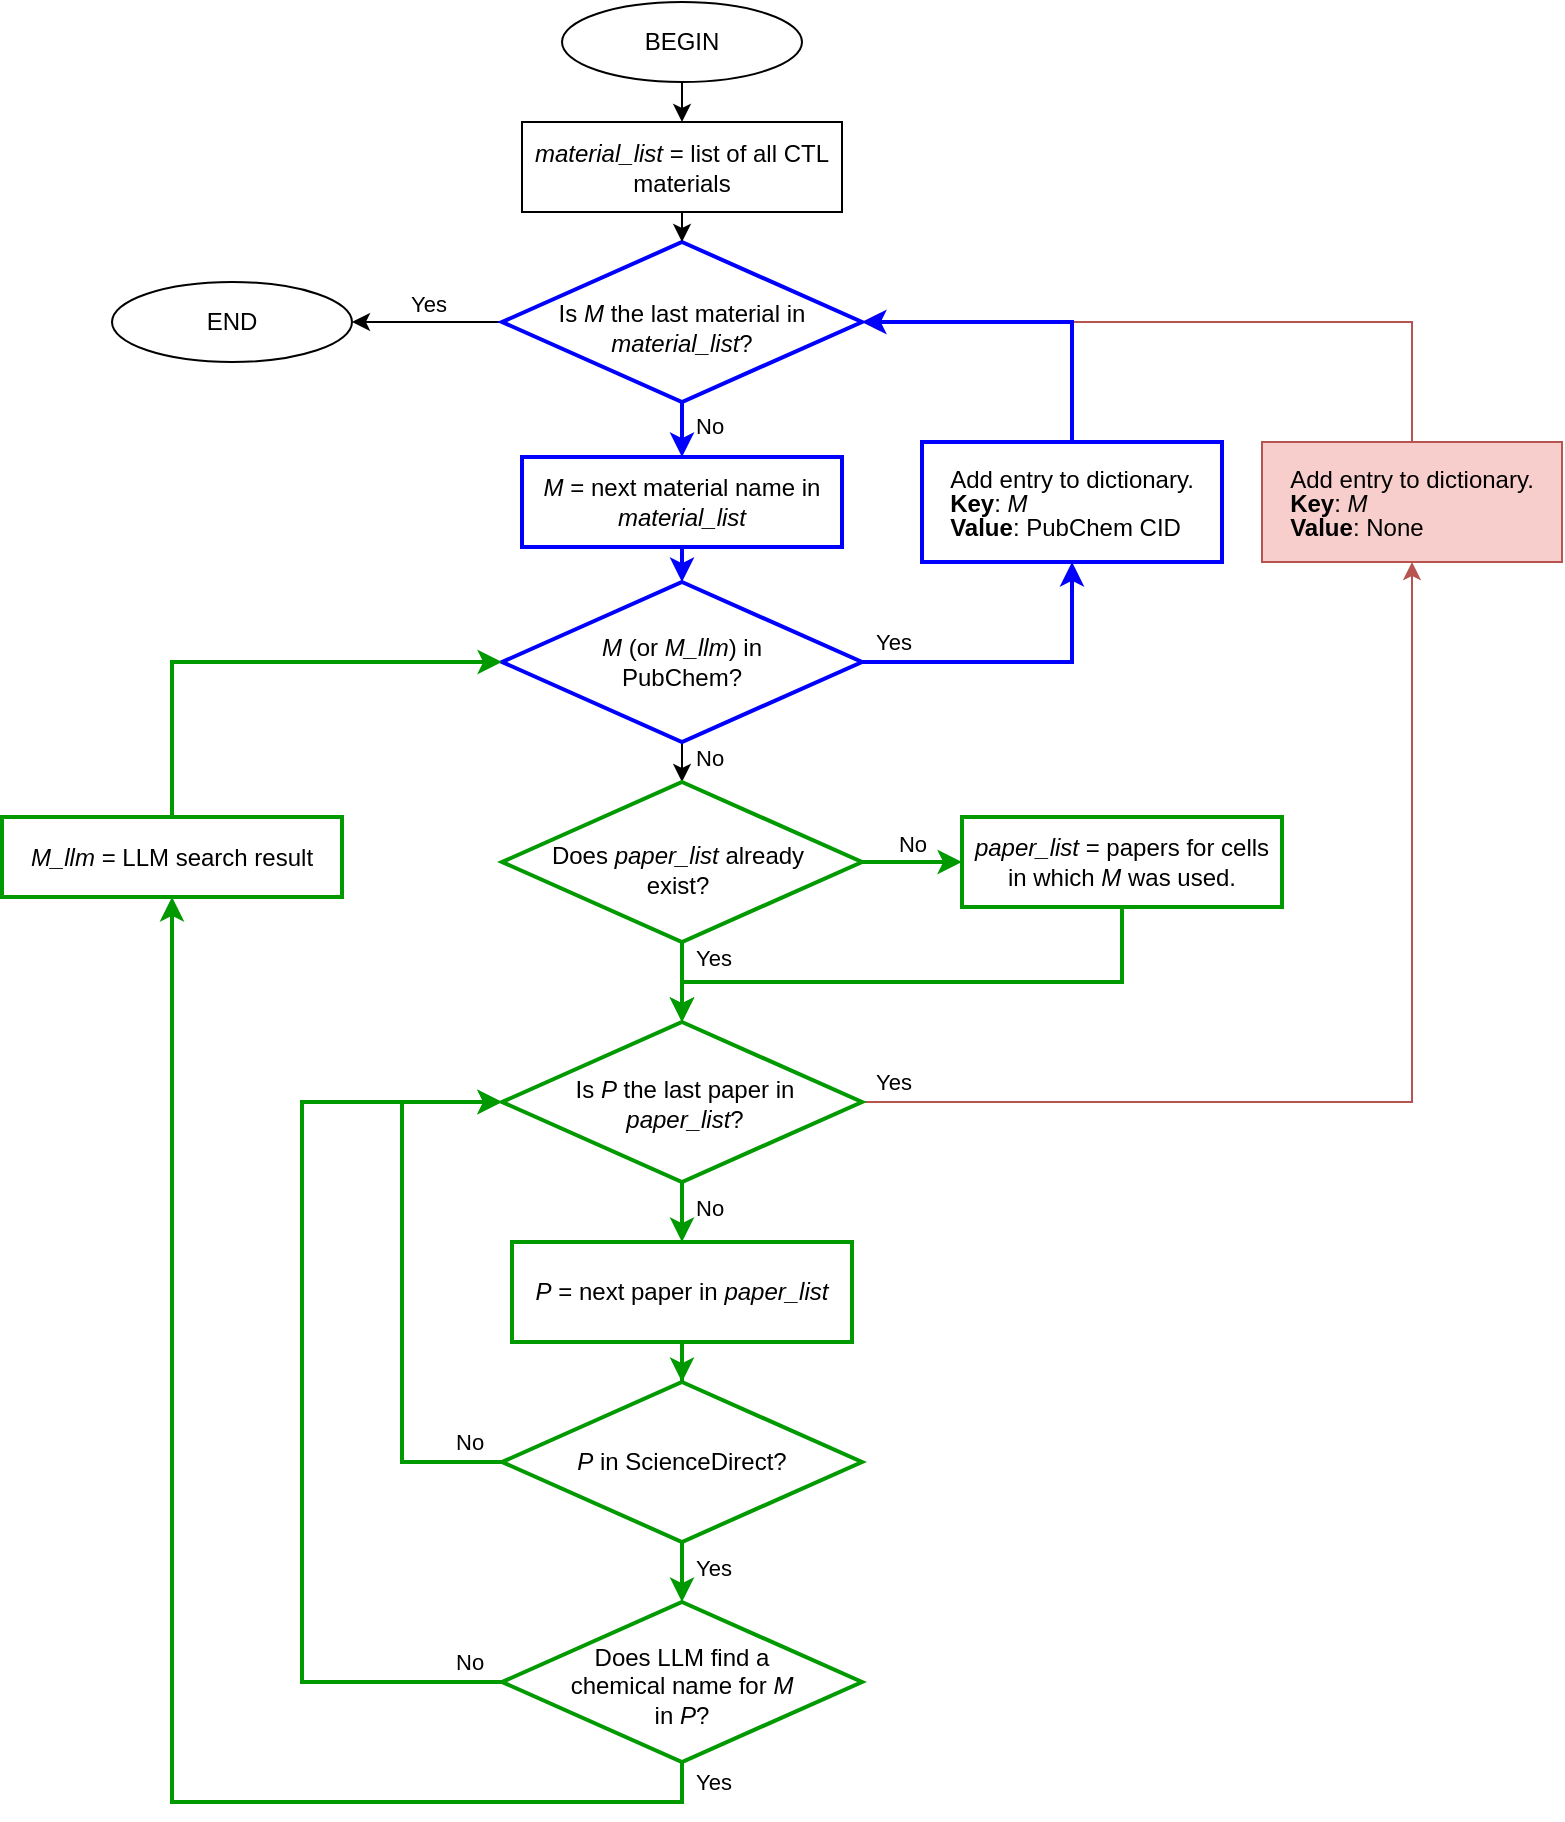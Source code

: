 <mxfile version="24.5.4" type="github">
  <diagram id="C5RBs43oDa-KdzZeNtuy" name="Page-1">
    <mxGraphModel dx="1941" dy="1769" grid="1" gridSize="10" guides="1" tooltips="1" connect="1" arrows="1" fold="1" page="1" pageScale="1" pageWidth="827" pageHeight="1169" math="0" shadow="0">
      <root>
        <mxCell id="WIyWlLk6GJQsqaUBKTNV-0" />
        <mxCell id="WIyWlLk6GJQsqaUBKTNV-1" parent="WIyWlLk6GJQsqaUBKTNV-0" />
        <mxCell id="AT910s7sBj3iHrCnCsIg-47" style="edgeStyle=orthogonalEdgeStyle;rounded=0;orthogonalLoop=1;jettySize=auto;html=1;exitX=0.5;exitY=0;exitDx=0;exitDy=0;entryX=1;entryY=0.5;entryDx=0;entryDy=0;fillColor=#f8cecc;strokeColor=#b85450;" edge="1" parent="WIyWlLk6GJQsqaUBKTNV-1" source="AT910s7sBj3iHrCnCsIg-46" target="AT910s7sBj3iHrCnCsIg-52">
          <mxGeometry relative="1" as="geometry" />
        </mxCell>
        <mxCell id="AT910s7sBj3iHrCnCsIg-64" style="edgeStyle=orthogonalEdgeStyle;rounded=0;orthogonalLoop=1;jettySize=auto;html=1;exitX=0.5;exitY=1;exitDx=0;exitDy=0;entryX=0.5;entryY=0;entryDx=0;entryDy=0;strokeColor=#0000FF;strokeWidth=2;" edge="1" parent="WIyWlLk6GJQsqaUBKTNV-1" source="WIyWlLk6GJQsqaUBKTNV-3" target="WIyWlLk6GJQsqaUBKTNV-6">
          <mxGeometry relative="1" as="geometry" />
        </mxCell>
        <mxCell id="WIyWlLk6GJQsqaUBKTNV-3" value="&lt;i&gt;M&lt;/i&gt; = next material name in &lt;i&gt;material_list&lt;/i&gt;" style="rounded=0;whiteSpace=wrap;html=1;fontSize=12;glass=0;strokeWidth=2;shadow=0;strokeColor=#0000FF;" parent="WIyWlLk6GJQsqaUBKTNV-1" vertex="1">
          <mxGeometry x="140" y="47.5" width="160" height="45" as="geometry" />
        </mxCell>
        <mxCell id="AT910s7sBj3iHrCnCsIg-66" value="No" style="edgeStyle=orthogonalEdgeStyle;rounded=0;orthogonalLoop=1;jettySize=auto;html=1;exitX=0.5;exitY=1;exitDx=0;exitDy=0;entryX=0.5;entryY=0;entryDx=0;entryDy=0;labelPosition=right;verticalLabelPosition=middle;align=left;verticalAlign=middle;spacingLeft=5;spacingBottom=4;" edge="1" parent="WIyWlLk6GJQsqaUBKTNV-1" source="WIyWlLk6GJQsqaUBKTNV-6" target="AT910s7sBj3iHrCnCsIg-65">
          <mxGeometry relative="1" as="geometry" />
        </mxCell>
        <mxCell id="AT910s7sBj3iHrCnCsIg-74" value="Yes" style="edgeStyle=orthogonalEdgeStyle;rounded=0;orthogonalLoop=1;jettySize=auto;html=1;exitX=1;exitY=0.5;exitDx=0;exitDy=0;entryX=0.5;entryY=1;entryDx=0;entryDy=0;labelPosition=right;verticalLabelPosition=middle;align=left;verticalAlign=middle;spacingLeft=5;strokeColor=#0000FF;strokeWidth=2;" edge="1" parent="WIyWlLk6GJQsqaUBKTNV-1" source="WIyWlLk6GJQsqaUBKTNV-6" target="WIyWlLk6GJQsqaUBKTNV-7">
          <mxGeometry x="-1" y="10" relative="1" as="geometry">
            <mxPoint as="offset" />
          </mxGeometry>
        </mxCell>
        <mxCell id="WIyWlLk6GJQsqaUBKTNV-6" value="&lt;i&gt;M&lt;/i&gt; (or &lt;i&gt;M_llm&lt;/i&gt;) in PubChem?" style="rhombus;whiteSpace=wrap;html=1;shadow=0;fontFamily=Helvetica;fontSize=12;align=center;strokeWidth=2;spacing=10;spacingTop=10;spacingBottom=10;spacingRight=10;spacingLeft=10;strokeColor=#0000FF;" parent="WIyWlLk6GJQsqaUBKTNV-1" vertex="1">
          <mxGeometry x="130" y="110" width="180" height="80" as="geometry" />
        </mxCell>
        <mxCell id="AT910s7sBj3iHrCnCsIg-45" style="edgeStyle=orthogonalEdgeStyle;rounded=0;orthogonalLoop=1;jettySize=auto;html=1;exitX=0.5;exitY=0;exitDx=0;exitDy=0;entryX=1;entryY=0.5;entryDx=0;entryDy=0;strokeColor=#0000FF;strokeWidth=2;" edge="1" parent="WIyWlLk6GJQsqaUBKTNV-1" source="WIyWlLk6GJQsqaUBKTNV-7" target="AT910s7sBj3iHrCnCsIg-52">
          <mxGeometry relative="1" as="geometry" />
        </mxCell>
        <mxCell id="WIyWlLk6GJQsqaUBKTNV-7" value="&lt;p style=&quot;text-align: left; line-height: 0px;&quot;&gt;Add entry to dictionary.&lt;/p&gt;&lt;p style=&quot;text-align: left; line-height: 0px;&quot;&gt;&lt;b&gt;Key&lt;/b&gt;: &lt;i&gt;M&lt;/i&gt;&lt;/p&gt;&lt;p style=&quot;text-align: left; line-height: 0px;&quot;&gt;&lt;b&gt;Value&lt;/b&gt;: PubChem CID&lt;/p&gt;" style="rounded=0;whiteSpace=wrap;html=1;fontSize=12;glass=0;strokeWidth=2;shadow=0;align=center;strokeColor=#0000FF;" parent="WIyWlLk6GJQsqaUBKTNV-1" vertex="1">
          <mxGeometry x="340" y="40" width="150" height="60" as="geometry" />
        </mxCell>
        <mxCell id="AT910s7sBj3iHrCnCsIg-55" style="edgeStyle=orthogonalEdgeStyle;rounded=0;orthogonalLoop=1;jettySize=auto;html=1;exitX=0.5;exitY=1;exitDx=0;exitDy=0;entryX=0.5;entryY=0;entryDx=0;entryDy=0;" edge="1" parent="WIyWlLk6GJQsqaUBKTNV-1" source="AT910s7sBj3iHrCnCsIg-2" target="AT910s7sBj3iHrCnCsIg-53">
          <mxGeometry relative="1" as="geometry" />
        </mxCell>
        <mxCell id="AT910s7sBj3iHrCnCsIg-2" value="BEGIN" style="ellipse;whiteSpace=wrap;html=1;" vertex="1" parent="WIyWlLk6GJQsqaUBKTNV-1">
          <mxGeometry x="160" y="-180" width="120" height="40" as="geometry" />
        </mxCell>
        <mxCell id="AT910s7sBj3iHrCnCsIg-71" style="edgeStyle=orthogonalEdgeStyle;rounded=0;orthogonalLoop=1;jettySize=auto;html=1;exitX=0.5;exitY=1;exitDx=0;exitDy=0;entryX=0.5;entryY=0;entryDx=0;entryDy=0;strokeColor=#009900;strokeWidth=2;" edge="1" parent="WIyWlLk6GJQsqaUBKTNV-1" source="AT910s7sBj3iHrCnCsIg-6" target="AT910s7sBj3iHrCnCsIg-38">
          <mxGeometry relative="1" as="geometry">
            <Array as="points">
              <mxPoint x="440" y="310" />
              <mxPoint x="220" y="310" />
            </Array>
          </mxGeometry>
        </mxCell>
        <mxCell id="AT910s7sBj3iHrCnCsIg-6" value="&lt;i&gt;paper_list &lt;/i&gt;= papers for cells in which &lt;i&gt;M&lt;/i&gt; was used." style="rounded=0;whiteSpace=wrap;html=1;strokeColor=#009900;strokeWidth=2;" vertex="1" parent="WIyWlLk6GJQsqaUBKTNV-1">
          <mxGeometry x="360" y="227.5" width="160" height="45" as="geometry" />
        </mxCell>
        <mxCell id="AT910s7sBj3iHrCnCsIg-25" value="" style="edgeStyle=orthogonalEdgeStyle;rounded=0;orthogonalLoop=1;jettySize=auto;html=1;strokeWidth=2;strokeColor=#009900;" edge="1" parent="WIyWlLk6GJQsqaUBKTNV-1" source="AT910s7sBj3iHrCnCsIg-8" target="AT910s7sBj3iHrCnCsIg-20">
          <mxGeometry relative="1" as="geometry" />
        </mxCell>
        <mxCell id="AT910s7sBj3iHrCnCsIg-8" value="&lt;i&gt;P&lt;/i&gt; = next paper in &lt;i&gt;paper_list&lt;/i&gt;" style="rounded=0;whiteSpace=wrap;html=1;strokeWidth=2;strokeColor=#009900;" vertex="1" parent="WIyWlLk6GJQsqaUBKTNV-1">
          <mxGeometry x="135" y="440" width="170" height="50" as="geometry" />
        </mxCell>
        <mxCell id="AT910s7sBj3iHrCnCsIg-61" style="edgeStyle=orthogonalEdgeStyle;rounded=0;orthogonalLoop=1;jettySize=auto;html=1;exitX=0.5;exitY=0;exitDx=0;exitDy=0;entryX=0;entryY=0.5;entryDx=0;entryDy=0;strokeColor=#009900;strokeWidth=2;" edge="1" parent="WIyWlLk6GJQsqaUBKTNV-1" source="AT910s7sBj3iHrCnCsIg-10" target="WIyWlLk6GJQsqaUBKTNV-6">
          <mxGeometry relative="1" as="geometry" />
        </mxCell>
        <mxCell id="AT910s7sBj3iHrCnCsIg-10" value="&lt;i&gt;M_llm &lt;/i&gt;= LLM search result" style="rounded=0;whiteSpace=wrap;html=1;strokeColor=#009900;strokeWidth=2;" vertex="1" parent="WIyWlLk6GJQsqaUBKTNV-1">
          <mxGeometry x="-120" y="227.5" width="170" height="40" as="geometry" />
        </mxCell>
        <mxCell id="AT910s7sBj3iHrCnCsIg-31" value="Yes" style="edgeStyle=orthogonalEdgeStyle;rounded=0;orthogonalLoop=1;jettySize=auto;html=1;exitX=0.5;exitY=1;exitDx=0;exitDy=0;entryX=0.5;entryY=0;entryDx=0;entryDy=0;labelPosition=right;verticalLabelPosition=middle;align=left;verticalAlign=middle;spacingLeft=5;spacingBottom=5;strokeWidth=2;strokeColor=#009900;" edge="1" parent="WIyWlLk6GJQsqaUBKTNV-1" source="AT910s7sBj3iHrCnCsIg-20" target="AT910s7sBj3iHrCnCsIg-28">
          <mxGeometry relative="1" as="geometry" />
        </mxCell>
        <mxCell id="AT910s7sBj3iHrCnCsIg-49" value="No" style="edgeStyle=orthogonalEdgeStyle;rounded=0;orthogonalLoop=1;jettySize=auto;html=1;exitX=0;exitY=0.5;exitDx=0;exitDy=0;entryX=0;entryY=0.5;entryDx=0;entryDy=0;labelPosition=right;verticalLabelPosition=middle;align=left;verticalAlign=middle;spacingLeft=5;strokeWidth=2;strokeColor=#009900;" edge="1" parent="WIyWlLk6GJQsqaUBKTNV-1" source="AT910s7sBj3iHrCnCsIg-20" target="AT910s7sBj3iHrCnCsIg-38">
          <mxGeometry x="-0.786" y="-10" relative="1" as="geometry">
            <mxPoint x="120" y="550" as="sourcePoint" />
            <mxPoint x="120" y="370" as="targetPoint" />
            <Array as="points">
              <mxPoint x="80" y="550" />
              <mxPoint x="80" y="370" />
            </Array>
            <mxPoint as="offset" />
          </mxGeometry>
        </mxCell>
        <mxCell id="AT910s7sBj3iHrCnCsIg-20" value="&lt;i&gt;P&lt;/i&gt; in ScienceDirect?" style="rhombus;whiteSpace=wrap;html=1;rounded=0;strokeWidth=2;strokeColor=#009900;" vertex="1" parent="WIyWlLk6GJQsqaUBKTNV-1">
          <mxGeometry x="130" y="510" width="180" height="80" as="geometry" />
        </mxCell>
        <mxCell id="AT910s7sBj3iHrCnCsIg-48" value="No" style="edgeStyle=orthogonalEdgeStyle;rounded=0;orthogonalLoop=1;jettySize=auto;html=1;exitX=0;exitY=0.5;exitDx=0;exitDy=0;entryX=0;entryY=0.5;entryDx=0;entryDy=0;labelPosition=right;verticalLabelPosition=middle;align=left;verticalAlign=middle;spacingLeft=5;strokeWidth=2;strokeColor=#009900;" edge="1" parent="WIyWlLk6GJQsqaUBKTNV-1" source="AT910s7sBj3iHrCnCsIg-28" target="AT910s7sBj3iHrCnCsIg-38">
          <mxGeometry x="-0.878" y="-10" relative="1" as="geometry">
            <Array as="points">
              <mxPoint x="30" y="660" />
              <mxPoint x="30" y="370" />
            </Array>
            <mxPoint as="offset" />
          </mxGeometry>
        </mxCell>
        <mxCell id="AT910s7sBj3iHrCnCsIg-60" value="Yes" style="edgeStyle=orthogonalEdgeStyle;rounded=0;orthogonalLoop=1;jettySize=auto;html=1;entryX=0.5;entryY=1;entryDx=0;entryDy=0;labelPosition=right;verticalLabelPosition=middle;align=left;verticalAlign=middle;spacingLeft=5;exitX=0.5;exitY=1;exitDx=0;exitDy=0;strokeColor=#009900;strokeWidth=2;" edge="1" parent="WIyWlLk6GJQsqaUBKTNV-1" source="AT910s7sBj3iHrCnCsIg-28" target="AT910s7sBj3iHrCnCsIg-10">
          <mxGeometry x="-0.973" relative="1" as="geometry">
            <mxPoint x="-120" y="690" as="sourcePoint" />
            <mxPoint as="offset" />
          </mxGeometry>
        </mxCell>
        <mxCell id="AT910s7sBj3iHrCnCsIg-28" value="Does LLM find a chemical name for &lt;i&gt;M&lt;/i&gt; &lt;br&gt;in &lt;i&gt;P&lt;/i&gt;?" style="rhombus;whiteSpace=wrap;html=1;spacingTop=4;spacingLeft=25;spacingRight=25;strokeWidth=2;strokeColor=#009900;" vertex="1" parent="WIyWlLk6GJQsqaUBKTNV-1">
          <mxGeometry x="130" y="620" width="180" height="80" as="geometry" />
        </mxCell>
        <mxCell id="AT910s7sBj3iHrCnCsIg-29" style="edgeStyle=orthogonalEdgeStyle;rounded=0;orthogonalLoop=1;jettySize=auto;html=1;exitX=0.5;exitY=1;exitDx=0;exitDy=0;strokeWidth=2;strokeColor=#009900;" edge="1" parent="WIyWlLk6GJQsqaUBKTNV-1" source="AT910s7sBj3iHrCnCsIg-28" target="AT910s7sBj3iHrCnCsIg-28">
          <mxGeometry relative="1" as="geometry" />
        </mxCell>
        <mxCell id="AT910s7sBj3iHrCnCsIg-40" value="No" style="edgeStyle=orthogonalEdgeStyle;rounded=0;orthogonalLoop=1;jettySize=auto;html=1;exitX=0.5;exitY=1;exitDx=0;exitDy=0;entryX=0.5;entryY=0;entryDx=0;entryDy=0;labelPosition=right;verticalLabelPosition=middle;align=left;verticalAlign=middle;spacingLeft=5;spacingBottom=4;strokeWidth=2;strokeColor=#009900;" edge="1" parent="WIyWlLk6GJQsqaUBKTNV-1" source="AT910s7sBj3iHrCnCsIg-38" target="AT910s7sBj3iHrCnCsIg-8">
          <mxGeometry relative="1" as="geometry" />
        </mxCell>
        <mxCell id="AT910s7sBj3iHrCnCsIg-75" value="Yes" style="edgeStyle=orthogonalEdgeStyle;rounded=0;orthogonalLoop=1;jettySize=auto;html=1;exitX=1;exitY=0.5;exitDx=0;exitDy=0;entryX=0.5;entryY=1;entryDx=0;entryDy=0;labelPosition=right;verticalLabelPosition=middle;align=left;verticalAlign=middle;spacingLeft=5;fillColor=#f8cecc;strokeColor=#b85450;" edge="1" parent="WIyWlLk6GJQsqaUBKTNV-1" source="AT910s7sBj3iHrCnCsIg-38" target="AT910s7sBj3iHrCnCsIg-46">
          <mxGeometry x="-1" y="10" relative="1" as="geometry">
            <mxPoint as="offset" />
          </mxGeometry>
        </mxCell>
        <mxCell id="AT910s7sBj3iHrCnCsIg-38" value="Is &lt;i&gt;P&lt;/i&gt; the last paper in &lt;i&gt;paper_list&lt;/i&gt;?" style="rhombus;whiteSpace=wrap;html=1;shadow=0;fontFamily=Helvetica;fontSize=12;align=center;strokeWidth=2;spacing=6;spacingTop=12;spacingLeft=23;spacingBottom=10;spacingRight=20;strokeColor=#009900;" vertex="1" parent="WIyWlLk6GJQsqaUBKTNV-1">
          <mxGeometry x="130" y="330" width="180" height="80" as="geometry" />
        </mxCell>
        <mxCell id="AT910s7sBj3iHrCnCsIg-46" value="&lt;p style=&quot;text-align: left; line-height: 0%;&quot;&gt;Add entry to dictionary.&lt;/p&gt;&lt;p style=&quot;text-align: left; line-height: 0%;&quot;&gt;&lt;b&gt;Key&lt;/b&gt;: &lt;i&gt;M&lt;/i&gt;&lt;/p&gt;&lt;p style=&quot;text-align: left; line-height: 0%;&quot;&gt;&lt;b&gt;Value&lt;/b&gt;: None&lt;/p&gt;&lt;p&gt;&lt;/p&gt;" style="rounded=0;whiteSpace=wrap;html=1;fontSize=12;glass=0;strokeWidth=1;shadow=0;align=center;fillColor=#f8cecc;strokeColor=#b85450;" vertex="1" parent="WIyWlLk6GJQsqaUBKTNV-1">
          <mxGeometry x="510" y="40" width="150" height="60" as="geometry" />
        </mxCell>
        <mxCell id="AT910s7sBj3iHrCnCsIg-59" value="No" style="edgeStyle=orthogonalEdgeStyle;rounded=0;orthogonalLoop=1;jettySize=auto;html=1;exitX=0.5;exitY=1;exitDx=0;exitDy=0;entryX=0.5;entryY=0;entryDx=0;entryDy=0;labelPosition=right;verticalLabelPosition=middle;align=left;verticalAlign=middle;spacingLeft=5;spacingBottom=4;strokeColor=#0000FF;strokeWidth=2;" edge="1" parent="WIyWlLk6GJQsqaUBKTNV-1" source="AT910s7sBj3iHrCnCsIg-52" target="WIyWlLk6GJQsqaUBKTNV-3">
          <mxGeometry relative="1" as="geometry" />
        </mxCell>
        <mxCell id="AT910s7sBj3iHrCnCsIg-62" value="Yes" style="edgeStyle=orthogonalEdgeStyle;rounded=0;orthogonalLoop=1;jettySize=auto;html=1;exitX=0;exitY=0.5;exitDx=0;exitDy=0;entryX=1;entryY=0.5;entryDx=0;entryDy=0;labelPosition=center;verticalLabelPosition=top;align=center;verticalAlign=bottom;" edge="1" parent="WIyWlLk6GJQsqaUBKTNV-1" source="AT910s7sBj3iHrCnCsIg-52" target="AT910s7sBj3iHrCnCsIg-57">
          <mxGeometry relative="1" as="geometry" />
        </mxCell>
        <mxCell id="AT910s7sBj3iHrCnCsIg-52" value="Is &lt;i&gt;M &lt;/i&gt;the last material in &lt;i&gt;material_list&lt;/i&gt;?" style="rhombus;whiteSpace=wrap;html=1;spacingLeft=20;spacingRight=20;spacingTop=5;strokeColor=#0000FF;strokeWidth=2;" vertex="1" parent="WIyWlLk6GJQsqaUBKTNV-1">
          <mxGeometry x="130" y="-60" width="180" height="80" as="geometry" />
        </mxCell>
        <mxCell id="AT910s7sBj3iHrCnCsIg-56" style="edgeStyle=orthogonalEdgeStyle;rounded=0;orthogonalLoop=1;jettySize=auto;html=1;exitX=0.5;exitY=1;exitDx=0;exitDy=0;entryX=0.5;entryY=0;entryDx=0;entryDy=0;" edge="1" parent="WIyWlLk6GJQsqaUBKTNV-1" source="AT910s7sBj3iHrCnCsIg-53" target="AT910s7sBj3iHrCnCsIg-52">
          <mxGeometry relative="1" as="geometry" />
        </mxCell>
        <mxCell id="AT910s7sBj3iHrCnCsIg-53" value="&lt;i&gt;material_list &lt;/i&gt;= list of all CTL materials" style="rounded=0;whiteSpace=wrap;html=1;" vertex="1" parent="WIyWlLk6GJQsqaUBKTNV-1">
          <mxGeometry x="140" y="-120" width="160" height="45" as="geometry" />
        </mxCell>
        <mxCell id="AT910s7sBj3iHrCnCsIg-54" style="edgeStyle=orthogonalEdgeStyle;rounded=0;orthogonalLoop=1;jettySize=auto;html=1;exitX=0.5;exitY=1;exitDx=0;exitDy=0;" edge="1" parent="WIyWlLk6GJQsqaUBKTNV-1" source="AT910s7sBj3iHrCnCsIg-53" target="AT910s7sBj3iHrCnCsIg-53">
          <mxGeometry relative="1" as="geometry" />
        </mxCell>
        <mxCell id="AT910s7sBj3iHrCnCsIg-57" value="END" style="ellipse;whiteSpace=wrap;html=1;" vertex="1" parent="WIyWlLk6GJQsqaUBKTNV-1">
          <mxGeometry x="-65" y="-40" width="120" height="40" as="geometry" />
        </mxCell>
        <mxCell id="AT910s7sBj3iHrCnCsIg-67" value="No" style="edgeStyle=orthogonalEdgeStyle;rounded=0;orthogonalLoop=1;jettySize=auto;html=1;exitX=1;exitY=0.5;exitDx=0;exitDy=0;entryX=0;entryY=0.5;entryDx=0;entryDy=0;labelPosition=center;verticalLabelPosition=top;align=center;verticalAlign=bottom;strokeColor=#009900;strokeWidth=2;" edge="1" parent="WIyWlLk6GJQsqaUBKTNV-1" source="AT910s7sBj3iHrCnCsIg-65" target="AT910s7sBj3iHrCnCsIg-6">
          <mxGeometry relative="1" as="geometry" />
        </mxCell>
        <mxCell id="AT910s7sBj3iHrCnCsIg-69" value="Yes" style="edgeStyle=orthogonalEdgeStyle;rounded=0;orthogonalLoop=1;jettySize=auto;html=1;exitX=0.5;exitY=1;exitDx=0;exitDy=0;entryX=0.5;entryY=0;entryDx=0;entryDy=0;labelPosition=right;verticalLabelPosition=middle;align=left;verticalAlign=middle;spacingRight=5;spacingBottom=4;spacingLeft=5;strokeColor=#009900;strokeWidth=2;" edge="1" parent="WIyWlLk6GJQsqaUBKTNV-1" source="AT910s7sBj3iHrCnCsIg-65" target="AT910s7sBj3iHrCnCsIg-38">
          <mxGeometry x="-0.5" relative="1" as="geometry">
            <mxPoint as="offset" />
          </mxGeometry>
        </mxCell>
        <mxCell id="AT910s7sBj3iHrCnCsIg-65" value="Does &lt;i&gt;paper_list &lt;/i&gt;already exist?" style="rhombus;whiteSpace=wrap;html=1;spacingLeft=20;spacingRight=24;spacingTop=8;strokeColor=#009900;strokeWidth=2;" vertex="1" parent="WIyWlLk6GJQsqaUBKTNV-1">
          <mxGeometry x="130" y="210" width="180" height="80" as="geometry" />
        </mxCell>
      </root>
    </mxGraphModel>
  </diagram>
</mxfile>
